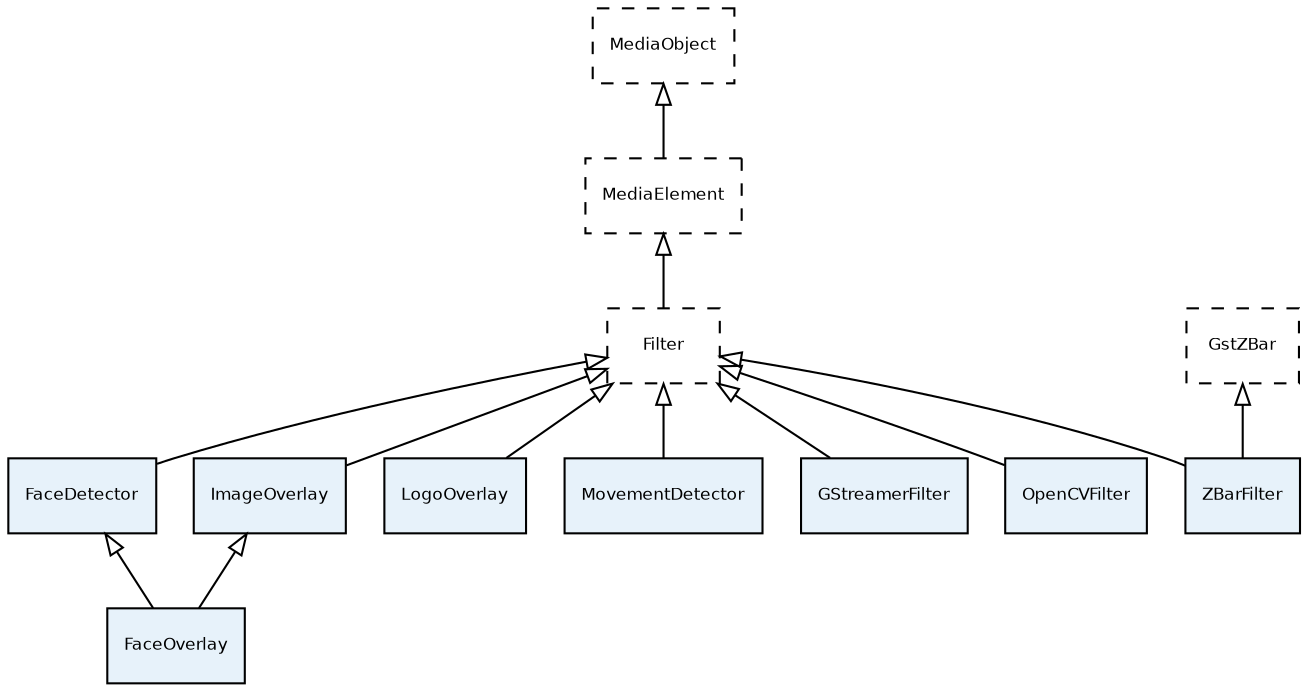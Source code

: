 digraph filters {
  bgcolor = "transparent";
  fontname = "Bitstream Vera Sans";
  fontsize = 8;
  size = "12,8";

  edge [
    arrowtail = "empty";
    dir = "back";
  ]

  node [
    fillcolor = "#E7F2FA";
    fontname = "Bitstream Vera Sans";
    fontsize = 8;
    shape = "rect";
    style = "dashed";
  ]

  "MediaObject" -> "MediaElement" -> "Filter";
  "GstZBar"

  node [ style = "filled" ]

  "Filter" -> "FaceDetector" -> "FaceOverlay";
  "Filter" -> "ImageOverlay" -> "FaceOverlay";
  "Filter" -> "LogoOverlay";
  "Filter" -> "MovementDetector";
  "Filter" -> "GStreamerFilter";
  "Filter" -> "OpenCVFilter";

  "Filter" -> "ZBarFilter";
  "GstZBar" -> "ZBarFilter";
}
